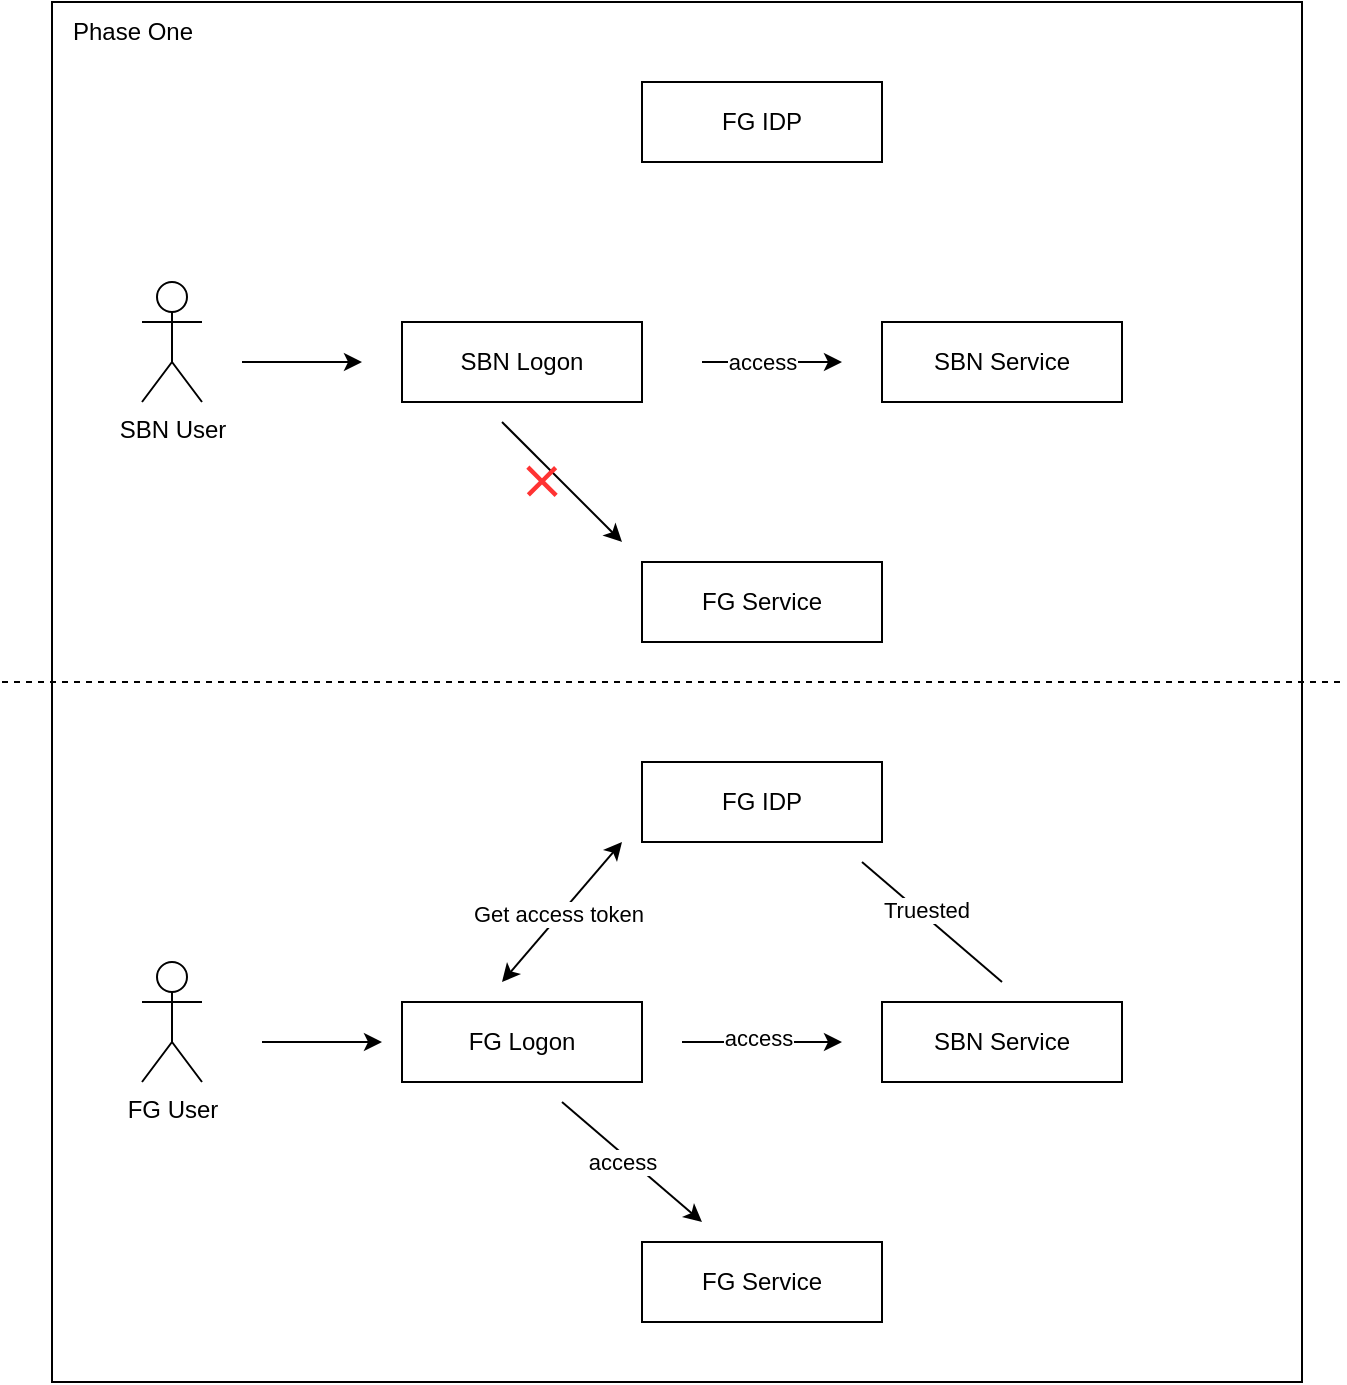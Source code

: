 <mxfile version="22.1.17" type="github">
  <diagram name="Page-1" id="AEEwfo_L1PQkJ27e-jiB">
    <mxGraphModel dx="1383" dy="747" grid="1" gridSize="10" guides="1" tooltips="1" connect="1" arrows="1" fold="1" page="1" pageScale="1" pageWidth="827" pageHeight="1169" math="0" shadow="0">
      <root>
        <mxCell id="0" />
        <mxCell id="1" parent="0" />
        <mxCell id="DRs7l1XTm7XeK8EuBdXZ-29" value="" style="rounded=0;whiteSpace=wrap;html=1;" vertex="1" parent="1">
          <mxGeometry x="65" y="40" width="625" height="690" as="geometry" />
        </mxCell>
        <mxCell id="DRs7l1XTm7XeK8EuBdXZ-1" value="FG IDP" style="rounded=0;whiteSpace=wrap;html=1;" vertex="1" parent="1">
          <mxGeometry x="360" y="80" width="120" height="40" as="geometry" />
        </mxCell>
        <mxCell id="DRs7l1XTm7XeK8EuBdXZ-2" value="SBN User" style="shape=umlActor;verticalLabelPosition=bottom;verticalAlign=top;html=1;outlineConnect=0;" vertex="1" parent="1">
          <mxGeometry x="110" y="180" width="30" height="60" as="geometry" />
        </mxCell>
        <mxCell id="DRs7l1XTm7XeK8EuBdXZ-4" value="SBN Service" style="rounded=0;whiteSpace=wrap;html=1;" vertex="1" parent="1">
          <mxGeometry x="480" y="200" width="120" height="40" as="geometry" />
        </mxCell>
        <mxCell id="DRs7l1XTm7XeK8EuBdXZ-5" value="FG Service" style="rounded=0;whiteSpace=wrap;html=1;" vertex="1" parent="1">
          <mxGeometry x="360" y="320" width="120" height="40" as="geometry" />
        </mxCell>
        <mxCell id="DRs7l1XTm7XeK8EuBdXZ-6" value="SBN Logon" style="rounded=0;whiteSpace=wrap;html=1;" vertex="1" parent="1">
          <mxGeometry x="240" y="200" width="120" height="40" as="geometry" />
        </mxCell>
        <mxCell id="DRs7l1XTm7XeK8EuBdXZ-7" value="FG IDP" style="rounded=0;whiteSpace=wrap;html=1;" vertex="1" parent="1">
          <mxGeometry x="360" y="420" width="120" height="40" as="geometry" />
        </mxCell>
        <mxCell id="DRs7l1XTm7XeK8EuBdXZ-8" value="FG User" style="shape=umlActor;verticalLabelPosition=bottom;verticalAlign=top;html=1;outlineConnect=0;" vertex="1" parent="1">
          <mxGeometry x="110" y="520" width="30" height="60" as="geometry" />
        </mxCell>
        <mxCell id="DRs7l1XTm7XeK8EuBdXZ-9" value="SBN Service" style="rounded=0;whiteSpace=wrap;html=1;" vertex="1" parent="1">
          <mxGeometry x="480" y="540" width="120" height="40" as="geometry" />
        </mxCell>
        <mxCell id="DRs7l1XTm7XeK8EuBdXZ-10" value="FG Service" style="rounded=0;whiteSpace=wrap;html=1;" vertex="1" parent="1">
          <mxGeometry x="360" y="660" width="120" height="40" as="geometry" />
        </mxCell>
        <mxCell id="DRs7l1XTm7XeK8EuBdXZ-11" value="FG Logon" style="rounded=0;whiteSpace=wrap;html=1;" vertex="1" parent="1">
          <mxGeometry x="240" y="540" width="120" height="40" as="geometry" />
        </mxCell>
        <mxCell id="DRs7l1XTm7XeK8EuBdXZ-12" value="" style="endArrow=classic;html=1;rounded=0;" edge="1" parent="1">
          <mxGeometry width="50" height="50" relative="1" as="geometry">
            <mxPoint x="170" y="560" as="sourcePoint" />
            <mxPoint x="230" y="560" as="targetPoint" />
          </mxGeometry>
        </mxCell>
        <mxCell id="DRs7l1XTm7XeK8EuBdXZ-13" value="" style="endArrow=none;html=1;rounded=0;" edge="1" parent="1">
          <mxGeometry width="50" height="50" relative="1" as="geometry">
            <mxPoint x="540" y="530" as="sourcePoint" />
            <mxPoint x="470" y="470" as="targetPoint" />
          </mxGeometry>
        </mxCell>
        <mxCell id="DRs7l1XTm7XeK8EuBdXZ-14" value="Truested" style="edgeLabel;html=1;align=center;verticalAlign=middle;resizable=0;points=[];" vertex="1" connectable="0" parent="DRs7l1XTm7XeK8EuBdXZ-13">
          <mxGeometry x="0.144" y="-3" relative="1" as="geometry">
            <mxPoint as="offset" />
          </mxGeometry>
        </mxCell>
        <mxCell id="DRs7l1XTm7XeK8EuBdXZ-15" value="" style="endArrow=classic;html=1;rounded=0;" edge="1" parent="1">
          <mxGeometry width="50" height="50" relative="1" as="geometry">
            <mxPoint x="320" y="590" as="sourcePoint" />
            <mxPoint x="390" y="650" as="targetPoint" />
          </mxGeometry>
        </mxCell>
        <mxCell id="DRs7l1XTm7XeK8EuBdXZ-28" value="access" style="edgeLabel;html=1;align=center;verticalAlign=middle;resizable=0;points=[];" vertex="1" connectable="0" parent="DRs7l1XTm7XeK8EuBdXZ-15">
          <mxGeometry x="-0.466" y="-1" relative="1" as="geometry">
            <mxPoint x="12" y="13" as="offset" />
          </mxGeometry>
        </mxCell>
        <mxCell id="DRs7l1XTm7XeK8EuBdXZ-16" value="" style="endArrow=classic;startArrow=classic;html=1;rounded=0;" edge="1" parent="1">
          <mxGeometry width="50" height="50" relative="1" as="geometry">
            <mxPoint x="290" y="530" as="sourcePoint" />
            <mxPoint x="350" y="460" as="targetPoint" />
          </mxGeometry>
        </mxCell>
        <mxCell id="DRs7l1XTm7XeK8EuBdXZ-17" value="Get access token" style="edgeLabel;html=1;align=center;verticalAlign=middle;resizable=0;points=[];" vertex="1" connectable="0" parent="DRs7l1XTm7XeK8EuBdXZ-16">
          <mxGeometry x="-0.034" y="1" relative="1" as="geometry">
            <mxPoint as="offset" />
          </mxGeometry>
        </mxCell>
        <mxCell id="DRs7l1XTm7XeK8EuBdXZ-19" value="" style="endArrow=classic;html=1;rounded=0;" edge="1" parent="1">
          <mxGeometry width="50" height="50" relative="1" as="geometry">
            <mxPoint x="380" y="560" as="sourcePoint" />
            <mxPoint x="460" y="560" as="targetPoint" />
          </mxGeometry>
        </mxCell>
        <mxCell id="DRs7l1XTm7XeK8EuBdXZ-27" value="access" style="edgeLabel;html=1;align=center;verticalAlign=middle;resizable=0;points=[];" vertex="1" connectable="0" parent="DRs7l1XTm7XeK8EuBdXZ-19">
          <mxGeometry x="-0.063" y="2" relative="1" as="geometry">
            <mxPoint as="offset" />
          </mxGeometry>
        </mxCell>
        <mxCell id="DRs7l1XTm7XeK8EuBdXZ-20" value="" style="endArrow=classic;html=1;rounded=0;" edge="1" parent="1">
          <mxGeometry width="50" height="50" relative="1" as="geometry">
            <mxPoint x="160" y="220" as="sourcePoint" />
            <mxPoint x="220" y="220" as="targetPoint" />
          </mxGeometry>
        </mxCell>
        <mxCell id="DRs7l1XTm7XeK8EuBdXZ-21" value="" style="endArrow=classic;html=1;rounded=0;" edge="1" parent="1">
          <mxGeometry width="50" height="50" relative="1" as="geometry">
            <mxPoint x="390" y="220" as="sourcePoint" />
            <mxPoint x="460" y="220" as="targetPoint" />
          </mxGeometry>
        </mxCell>
        <mxCell id="DRs7l1XTm7XeK8EuBdXZ-22" value="access" style="edgeLabel;html=1;align=center;verticalAlign=middle;resizable=0;points=[];" vertex="1" connectable="0" parent="DRs7l1XTm7XeK8EuBdXZ-21">
          <mxGeometry x="-0.125" y="-2" relative="1" as="geometry">
            <mxPoint x="-1" y="-2" as="offset" />
          </mxGeometry>
        </mxCell>
        <mxCell id="DRs7l1XTm7XeK8EuBdXZ-23" value="" style="endArrow=classic;html=1;rounded=0;" edge="1" parent="1">
          <mxGeometry width="50" height="50" relative="1" as="geometry">
            <mxPoint x="290" y="250" as="sourcePoint" />
            <mxPoint x="350" y="310" as="targetPoint" />
          </mxGeometry>
        </mxCell>
        <mxCell id="DRs7l1XTm7XeK8EuBdXZ-24" value="" style="shape=cross;whiteSpace=wrap;html=1;rotation=45;fillColor=#FF3333;strokeColor=none;size=0.115;" vertex="1" parent="1">
          <mxGeometry x="300" y="270" width="20" height="19.27" as="geometry" />
        </mxCell>
        <mxCell id="DRs7l1XTm7XeK8EuBdXZ-30" value="Phase One" style="text;html=1;align=center;verticalAlign=middle;resizable=0;points=[];autosize=1;strokeColor=none;fillColor=none;" vertex="1" parent="1">
          <mxGeometry x="65" y="40" width="80" height="30" as="geometry" />
        </mxCell>
        <mxCell id="DRs7l1XTm7XeK8EuBdXZ-31" value="" style="endArrow=none;html=1;rounded=0;dashed=1;" edge="1" parent="1">
          <mxGeometry width="50" height="50" relative="1" as="geometry">
            <mxPoint x="40" y="380" as="sourcePoint" />
            <mxPoint x="710" y="380" as="targetPoint" />
          </mxGeometry>
        </mxCell>
      </root>
    </mxGraphModel>
  </diagram>
</mxfile>
